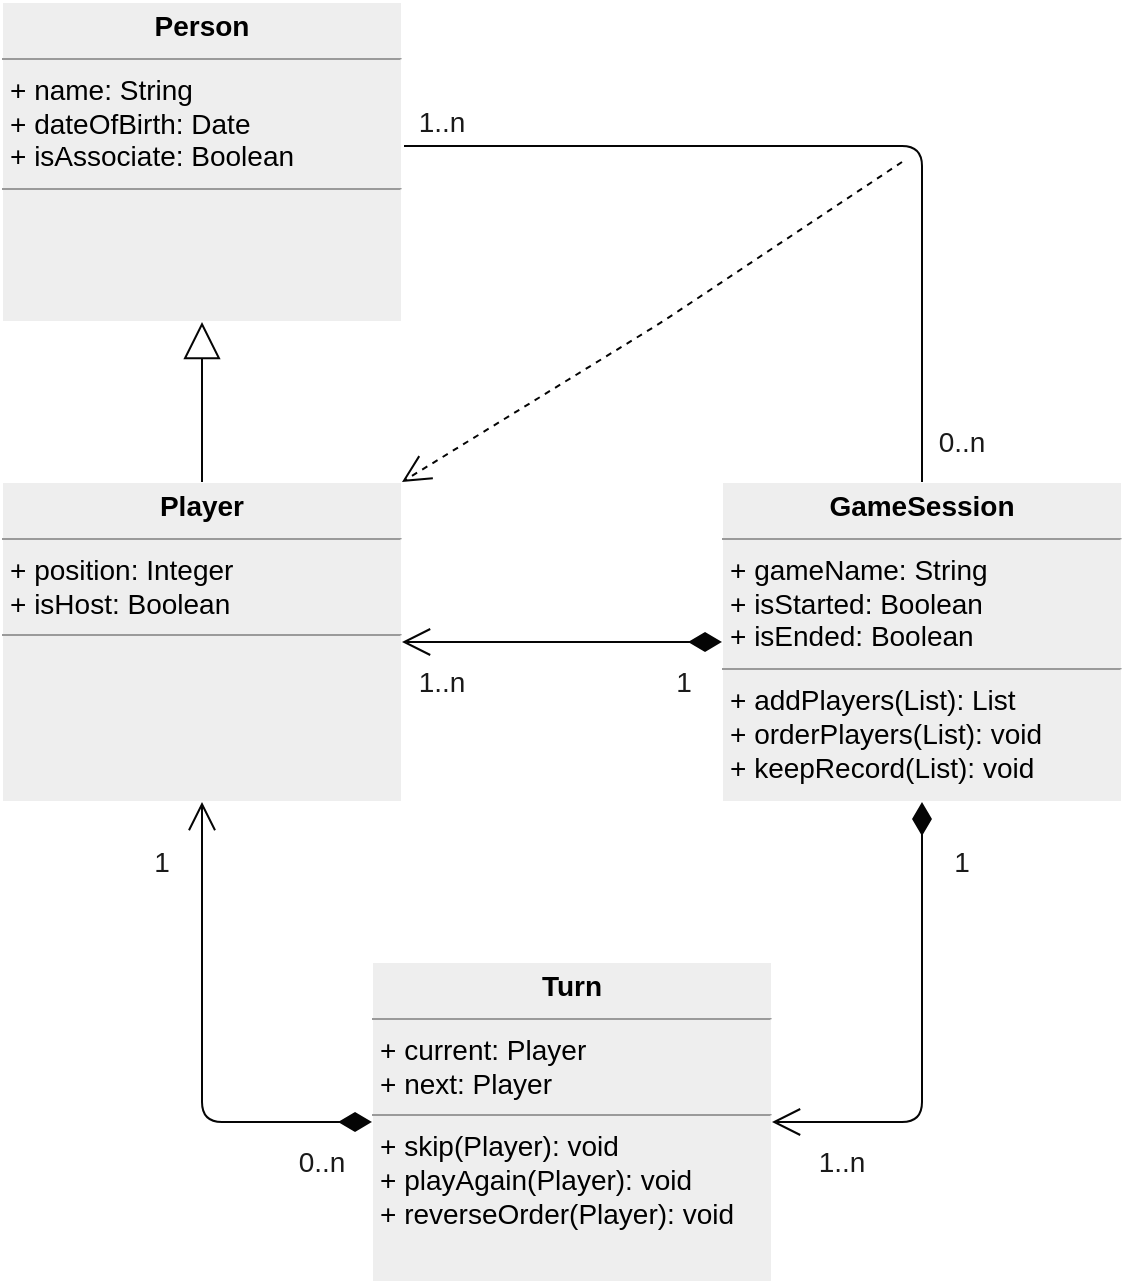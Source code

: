 <mxfile version="14.5.1" type="device"><diagram id="g5vEXPUJtG2u5QxvZeIJ" name="Page-1"><mxGraphModel dx="796" dy="492" grid="1" gridSize="10" guides="1" tooltips="1" connect="1" arrows="1" fold="1" page="1" pageScale="1" pageWidth="850" pageHeight="1100" background="none" math="0" shadow="0"><root><mxCell id="0"/><mxCell id="1" parent="0"/><mxCell id="srOuFj3EkE5TSCLqqZ28-10" value="" style="edgeStyle=entityRelationEdgeStyle;fontSize=12;html=1;endArrow=ERoneToMany;strokeColor=#FFFFFF;" parent="1" edge="1"><mxGeometry width="100" height="100" relative="1" as="geometry"><mxPoint x="390" y="250" as="sourcePoint"/><mxPoint x="490" y="150" as="targetPoint"/></mxGeometry></mxCell><mxCell id="srOuFj3EkE5TSCLqqZ28-13" value="&lt;p style=&quot;margin: 4px 0px 0px ; text-align: center ; font-size: 14px&quot;&gt;&lt;b&gt;&lt;font style=&quot;font-size: 14px&quot;&gt;Person&lt;/font&gt;&lt;/b&gt;&lt;/p&gt;&lt;hr size=&quot;1&quot; style=&quot;font-size: 14px&quot;&gt;&lt;p style=&quot;margin: 0px 0px 0px 4px ; font-size: 14px&quot;&gt;+ name: String&lt;br style=&quot;padding: 0px ; margin: 0px&quot;&gt;+ dateOfBirth: Date&lt;br style=&quot;padding: 0px ; margin: 0px&quot;&gt;+ isAssociate: Boolean&lt;br&gt;&lt;/p&gt;&lt;hr size=&quot;1&quot; style=&quot;font-size: 14px&quot;&gt;&lt;p style=&quot;margin: 0px 0px 0px 4px ; font-size: 14px&quot;&gt;&lt;br&gt;&lt;/p&gt;" style="verticalAlign=top;align=left;overflow=fill;fontSize=12;fontFamily=Helvetica;html=1;rounded=0;sketch=0;strokeColor=#FFFFFF;fillColor=#EEEEEE;" parent="1" vertex="1"><mxGeometry x="40" y="40" width="200" height="160" as="geometry"/></mxCell><mxCell id="srOuFj3EkE5TSCLqqZ28-14" value="&lt;p style=&quot;margin: 4px 0px 0px ; text-align: center ; font-size: 14px&quot;&gt;&lt;b&gt;&lt;font style=&quot;font-size: 14px&quot;&gt;Player&lt;/font&gt;&lt;/b&gt;&lt;/p&gt;&lt;hr size=&quot;1&quot; style=&quot;font-size: 14px&quot;&gt;&lt;p style=&quot;margin: 0px 0px 0px 4px ; font-size: 14px&quot;&gt;+ position: Integer&lt;br style=&quot;padding: 0px ; margin: 0px&quot;&gt;+ isHost: Boolean&lt;br&gt;&lt;/p&gt;&lt;hr size=&quot;1&quot; style=&quot;font-size: 14px&quot;&gt;&lt;p style=&quot;margin: 0px 0px 0px 4px ; font-size: 14px&quot;&gt;&lt;br&gt;&lt;/p&gt;" style="verticalAlign=top;align=left;overflow=fill;fontSize=12;fontFamily=Helvetica;html=1;rounded=0;sketch=0;strokeColor=#FFFFFF;fillColor=#EEEEEE;" parent="1" vertex="1"><mxGeometry x="40" y="280" width="200" height="160" as="geometry"/></mxCell><mxCell id="srOuFj3EkE5TSCLqqZ28-15" value="&lt;p style=&quot;margin: 4px 0px 0px ; text-align: center ; font-size: 14px&quot;&gt;&lt;b&gt;&lt;font style=&quot;font-size: 14px&quot;&gt;GameSession&lt;/font&gt;&lt;/b&gt;&lt;/p&gt;&lt;hr size=&quot;1&quot; style=&quot;font-size: 14px&quot;&gt;&lt;p style=&quot;margin: 0px 0px 0px 4px ; font-size: 14px&quot;&gt;+ gameName: String&lt;br style=&quot;padding: 0px ; margin: 0px&quot;&gt;+ isStarted: Boolean&lt;br style=&quot;padding: 0px ; margin: 0px&quot;&gt;+ isEnded: Boolean&lt;br&gt;&lt;/p&gt;&lt;hr size=&quot;1&quot; style=&quot;font-size: 14px&quot;&gt;&lt;p style=&quot;margin: 0px 0px 0px 4px ; font-size: 14px&quot;&gt;&lt;font style=&quot;font-size: 14px&quot;&gt;+ addPlayers(List): List&lt;/font&gt;&lt;/p&gt;&lt;p style=&quot;margin: 0px 0px 0px 4px ; font-size: 14px&quot;&gt;&lt;font style=&quot;font-size: 14px&quot;&gt;+ orderPlayers(List): void&lt;br&gt;+ keepRecord(List): void&lt;/font&gt;&lt;/p&gt;" style="verticalAlign=top;align=left;overflow=fill;fontSize=12;fontFamily=Helvetica;html=1;rounded=0;sketch=0;strokeColor=#FFFFFF;fillColor=#EEEEEE;" parent="1" vertex="1"><mxGeometry x="400" y="280" width="200" height="160" as="geometry"/></mxCell><mxCell id="srOuFj3EkE5TSCLqqZ28-23" value="" style="endArrow=block;endSize=16;endFill=0;html=1;strokeColor=#050505;fontSize=14;fontColor=#FFFFFF;exitX=0.5;exitY=0;exitDx=0;exitDy=0;entryX=0.5;entryY=1;entryDx=0;entryDy=0;" parent="1" source="srOuFj3EkE5TSCLqqZ28-14" target="srOuFj3EkE5TSCLqqZ28-13" edge="1"><mxGeometry x="-0.5" y="-40" width="160" relative="1" as="geometry"><mxPoint x="320" y="200" as="sourcePoint"/><mxPoint x="480" y="200" as="targetPoint"/><mxPoint as="offset"/></mxGeometry></mxCell><mxCell id="srOuFj3EkE5TSCLqqZ28-24" value="1" style="endArrow=open;html=1;endSize=12;startArrow=diamondThin;startSize=14;startFill=1;edgeStyle=orthogonalEdgeStyle;align=left;verticalAlign=bottom;strokeColor=#050505;fontSize=14;fontColor=#FFFFFF;entryX=1;entryY=0.5;entryDx=0;entryDy=0;exitX=0;exitY=0.5;exitDx=0;exitDy=0;" parent="1" source="srOuFj3EkE5TSCLqqZ28-15" target="srOuFj3EkE5TSCLqqZ28-14" edge="1"><mxGeometry x="-0.375" y="-20" relative="1" as="geometry"><mxPoint x="640" y="230" as="sourcePoint"/><mxPoint x="480" y="200" as="targetPoint"/><mxPoint as="offset"/></mxGeometry></mxCell><mxCell id="srOuFj3EkE5TSCLqqZ28-25" value="&lt;p style=&quot;margin: 4px 0px 0px ; text-align: center ; font-size: 14px&quot;&gt;&lt;b&gt;&lt;font style=&quot;font-size: 14px&quot;&gt;Turn&lt;/font&gt;&lt;/b&gt;&lt;/p&gt;&lt;hr size=&quot;1&quot; style=&quot;font-size: 14px&quot;&gt;&lt;p style=&quot;margin: 0px 0px 0px 4px ; font-size: 14px&quot;&gt;+ current: Player&lt;br style=&quot;padding: 0px ; margin: 0px&quot;&gt;+ next: Player&lt;br&gt;&lt;/p&gt;&lt;hr size=&quot;1&quot; style=&quot;font-size: 14px&quot;&gt;&lt;p style=&quot;margin: 0px 0px 0px 4px ; font-size: 14px&quot;&gt;&lt;font style=&quot;font-size: 14px&quot;&gt;+ skip(Player): void&lt;/font&gt;&lt;/p&gt;&lt;p style=&quot;margin: 0px 0px 0px 4px ; font-size: 14px&quot;&gt;&lt;font style=&quot;font-size: 14px&quot;&gt;+ playAgain(Player): void&lt;br&gt;&lt;/font&gt;&lt;/p&gt;&lt;p style=&quot;margin: 0px 0px 0px 4px ; font-size: 14px&quot;&gt;&lt;font style=&quot;font-size: 14px&quot;&gt;+ reverseOrder(Player): void&lt;/font&gt;&lt;/p&gt;&lt;p style=&quot;margin: 0px 0px 0px 4px ; font-size: 14px&quot;&gt;&lt;br&gt;&lt;/p&gt;" style="verticalAlign=top;align=left;overflow=fill;fontSize=12;fontFamily=Helvetica;html=1;rounded=0;sketch=0;strokeColor=#FFFFFF;fillColor=#EEEEEE;" parent="1" vertex="1"><mxGeometry x="225" y="520" width="200" height="160" as="geometry"/></mxCell><mxCell id="srOuFj3EkE5TSCLqqZ28-29" value="1..n" style="text;html=1;strokeColor=none;fillColor=none;align=center;verticalAlign=middle;whiteSpace=wrap;rounded=0;sketch=0;fontSize=14;fontColor=#1A1A1A;" parent="1" vertex="1"><mxGeometry x="250" y="370" width="20" height="20" as="geometry"/></mxCell><mxCell id="srOuFj3EkE5TSCLqqZ28-30" value="1" style="text;html=1;strokeColor=none;fillColor=none;align=center;verticalAlign=middle;whiteSpace=wrap;rounded=0;sketch=0;fontSize=14;fontColor=#1A1A1A;" parent="1" vertex="1"><mxGeometry x="371" y="370" width="20" height="20" as="geometry"/></mxCell><mxCell id="srOuFj3EkE5TSCLqqZ28-33" value="1" style="endArrow=open;html=1;endSize=12;startArrow=diamondThin;startSize=14;startFill=1;edgeStyle=orthogonalEdgeStyle;align=left;verticalAlign=bottom;strokeColor=#050505;fontSize=14;fontColor=#FFFFFF;exitX=0;exitY=0.5;exitDx=0;exitDy=0;entryX=0.5;entryY=1;entryDx=0;entryDy=0;" parent="1" source="srOuFj3EkE5TSCLqqZ28-25" target="srOuFj3EkE5TSCLqqZ28-14" edge="1"><mxGeometry x="-0.306" y="58" relative="1" as="geometry"><mxPoint x="90" y="510" as="sourcePoint"/><mxPoint x="250" y="510" as="targetPoint"/><mxPoint x="28" y="50" as="offset"/></mxGeometry></mxCell><mxCell id="srOuFj3EkE5TSCLqqZ28-35" value="1" style="text;html=1;strokeColor=none;fillColor=none;align=center;verticalAlign=middle;whiteSpace=wrap;rounded=0;sketch=0;fontSize=14;fontColor=#1A1A1A;" parent="1" vertex="1"><mxGeometry x="110" y="460" width="20" height="20" as="geometry"/></mxCell><mxCell id="srOuFj3EkE5TSCLqqZ28-36" value="0..n" style="text;html=1;strokeColor=none;fillColor=none;align=center;verticalAlign=middle;whiteSpace=wrap;rounded=0;sketch=0;fontSize=14;fontColor=#1A1A1A;" parent="1" vertex="1"><mxGeometry x="190" y="610" width="20" height="20" as="geometry"/></mxCell><mxCell id="srOuFj3EkE5TSCLqqZ28-37" value="1" style="text;html=1;strokeColor=none;fillColor=none;align=center;verticalAlign=middle;whiteSpace=wrap;rounded=0;sketch=0;fontSize=14;fontColor=#1A1A1A;" parent="1" vertex="1"><mxGeometry x="510" y="460" width="20" height="20" as="geometry"/></mxCell><mxCell id="srOuFj3EkE5TSCLqqZ28-38" value="1..n" style="text;html=1;strokeColor=none;fillColor=none;align=center;verticalAlign=middle;whiteSpace=wrap;rounded=0;sketch=0;fontSize=14;fontColor=#1A1A1A;" parent="1" vertex="1"><mxGeometry x="450" y="610" width="20" height="20" as="geometry"/></mxCell><mxCell id="srOuFj3EkE5TSCLqqZ28-40" value="" style="endArrow=none;html=1;edgeStyle=orthogonalEdgeStyle;strokeColor=#050505;fontSize=14;fontColor=#FFFFFF;exitX=1.005;exitY=0.45;exitDx=0;exitDy=0;exitPerimeter=0;entryX=0.5;entryY=0;entryDx=0;entryDy=0;" parent="1" source="srOuFj3EkE5TSCLqqZ28-13" target="srOuFj3EkE5TSCLqqZ28-15" edge="1"><mxGeometry relative="1" as="geometry"><mxPoint x="260" y="280" as="sourcePoint"/><mxPoint x="420" y="280" as="targetPoint"/><Array as="points"><mxPoint x="500" y="112"/></Array></mxGeometry></mxCell><mxCell id="srOuFj3EkE5TSCLqqZ28-43" value="" style="endArrow=open;endSize=12;dashed=1;html=1;strokeColor=#050505;fontSize=14;fontColor=#FFFFFF;entryX=1;entryY=0;entryDx=0;entryDy=0;" parent="1" target="srOuFj3EkE5TSCLqqZ28-14" edge="1"><mxGeometry x="0.078" y="26" width="160" relative="1" as="geometry"><mxPoint x="490" y="120" as="sourcePoint"/><mxPoint x="420" y="280" as="targetPoint"/><Array as="points"><mxPoint x="370" y="200"/></Array><mxPoint as="offset"/></mxGeometry></mxCell><mxCell id="srOuFj3EkE5TSCLqqZ28-44" value="1..n" style="text;html=1;strokeColor=none;fillColor=none;align=center;verticalAlign=middle;whiteSpace=wrap;rounded=0;sketch=0;fontSize=14;fontColor=#1A1A1A;" parent="1" vertex="1"><mxGeometry x="250" y="90" width="20" height="20" as="geometry"/></mxCell><mxCell id="srOuFj3EkE5TSCLqqZ28-45" value="0..n" style="text;html=1;strokeColor=none;fillColor=none;align=center;verticalAlign=middle;whiteSpace=wrap;rounded=0;sketch=0;fontSize=14;fontColor=#1A1A1A;" parent="1" vertex="1"><mxGeometry x="510" y="250" width="20" height="20" as="geometry"/></mxCell><mxCell id="srOuFj3EkE5TSCLqqZ28-49" value="1" style="endArrow=open;html=1;endSize=12;startArrow=diamondThin;startSize=14;startFill=1;edgeStyle=orthogonalEdgeStyle;align=left;verticalAlign=bottom;strokeColor=#050505;fontSize=14;fontColor=#FFFFFF;exitX=0.5;exitY=1;exitDx=0;exitDy=0;entryX=1;entryY=0.5;entryDx=0;entryDy=0;" parent="1" source="srOuFj3EkE5TSCLqqZ28-15" target="srOuFj3EkE5TSCLqqZ28-25" edge="1"><mxGeometry x="-0.66" y="60" relative="1" as="geometry"><mxPoint x="260" y="430" as="sourcePoint"/><mxPoint x="420" y="430" as="targetPoint"/><mxPoint as="offset"/></mxGeometry></mxCell></root></mxGraphModel></diagram></mxfile>
